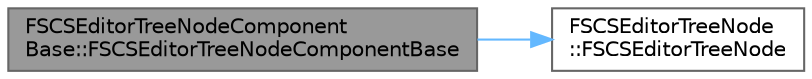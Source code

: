 digraph "FSCSEditorTreeNodeComponentBase::FSCSEditorTreeNodeComponentBase"
{
 // INTERACTIVE_SVG=YES
 // LATEX_PDF_SIZE
  bgcolor="transparent";
  edge [fontname=Helvetica,fontsize=10,labelfontname=Helvetica,labelfontsize=10];
  node [fontname=Helvetica,fontsize=10,shape=box,height=0.2,width=0.4];
  rankdir="LR";
  Node1 [id="Node000001",label="FSCSEditorTreeNodeComponent\lBase::FSCSEditorTreeNodeComponentBase",height=0.2,width=0.4,color="gray40", fillcolor="grey60", style="filled", fontcolor="black",tooltip=" "];
  Node1 -> Node2 [id="edge1_Node000001_Node000002",color="steelblue1",style="solid",tooltip=" "];
  Node2 [id="Node000002",label="FSCSEditorTreeNode\l::FSCSEditorTreeNode",height=0.2,width=0.4,color="grey40", fillcolor="white", style="filled",URL="$d3/deb/classFSCSEditorTreeNode.html#add3450e9241e12a16799d4dad6ff5abf",tooltip="Constructs an empty tree node."];
}

